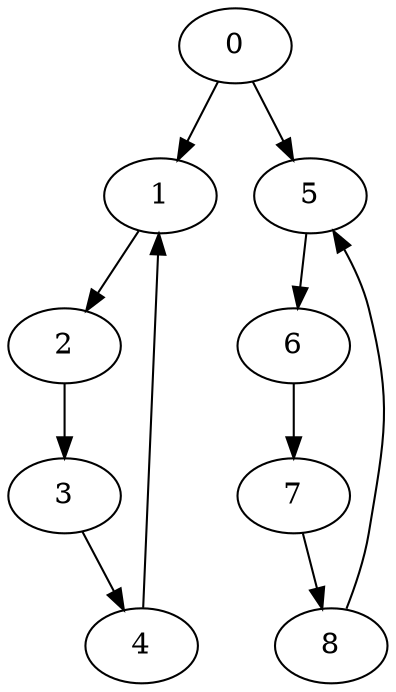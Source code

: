 /* test case for normal until with the hole in the loop */
digraph G {
  0 [props="{p,a}"];

  1 [props="{p}"];
  2 [props="{q}"];
  3
  4 [props="{p}"];

  5 [props="{a}"];
  6 [props="{a}"];
  7 [props="{a}"];
  8 [props="{a}"];

  0 -> 1 -> 2 -> 3 -> 4 -> 1;
  0 -> 5 -> 6 -> 7 -> 8 -> 5;
}
